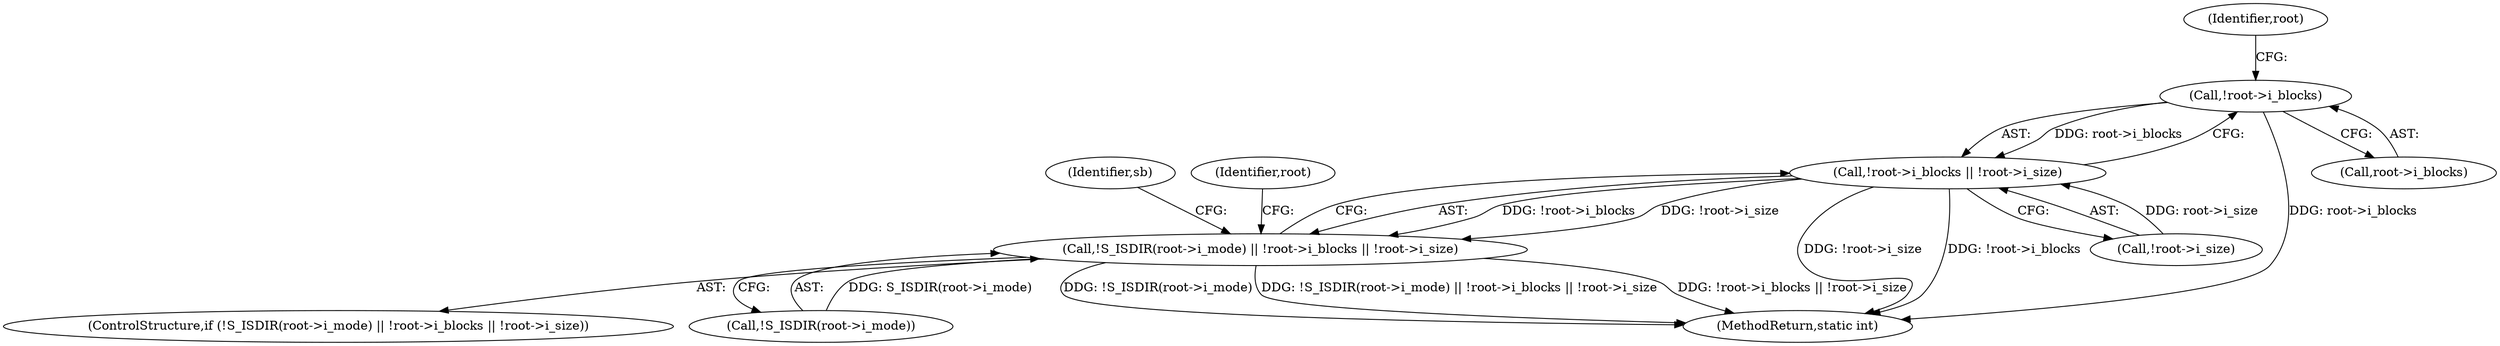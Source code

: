 digraph "0_linux_be0726d33cb8f411945884664924bed3cb8c70ee_0@pointer" {
"1001240" [label="(Call,!root->i_blocks)"];
"1001239" [label="(Call,!root->i_blocks || !root->i_size)"];
"1001233" [label="(Call,!S_ISDIR(root->i_mode) || !root->i_blocks || !root->i_size)"];
"1001232" [label="(ControlStructure,if (!S_ISDIR(root->i_mode) || !root->i_blocks || !root->i_size))"];
"1001382" [label="(MethodReturn,static int)"];
"1001258" [label="(Identifier,sb)"];
"1001240" [label="(Call,!root->i_blocks)"];
"1001239" [label="(Call,!root->i_blocks || !root->i_size)"];
"1001241" [label="(Call,root->i_blocks)"];
"1001246" [label="(Identifier,root)"];
"1001233" [label="(Call,!S_ISDIR(root->i_mode) || !root->i_blocks || !root->i_size)"];
"1001250" [label="(Identifier,root)"];
"1001234" [label="(Call,!S_ISDIR(root->i_mode))"];
"1001244" [label="(Call,!root->i_size)"];
"1001240" -> "1001239"  [label="AST: "];
"1001240" -> "1001241"  [label="CFG: "];
"1001241" -> "1001240"  [label="AST: "];
"1001246" -> "1001240"  [label="CFG: "];
"1001239" -> "1001240"  [label="CFG: "];
"1001240" -> "1001382"  [label="DDG: root->i_blocks"];
"1001240" -> "1001239"  [label="DDG: root->i_blocks"];
"1001239" -> "1001233"  [label="AST: "];
"1001239" -> "1001244"  [label="CFG: "];
"1001244" -> "1001239"  [label="AST: "];
"1001233" -> "1001239"  [label="CFG: "];
"1001239" -> "1001382"  [label="DDG: !root->i_size"];
"1001239" -> "1001382"  [label="DDG: !root->i_blocks"];
"1001239" -> "1001233"  [label="DDG: !root->i_blocks"];
"1001239" -> "1001233"  [label="DDG: !root->i_size"];
"1001244" -> "1001239"  [label="DDG: root->i_size"];
"1001233" -> "1001232"  [label="AST: "];
"1001233" -> "1001234"  [label="CFG: "];
"1001234" -> "1001233"  [label="AST: "];
"1001250" -> "1001233"  [label="CFG: "];
"1001258" -> "1001233"  [label="CFG: "];
"1001233" -> "1001382"  [label="DDG: !S_ISDIR(root->i_mode) || !root->i_blocks || !root->i_size"];
"1001233" -> "1001382"  [label="DDG: !root->i_blocks || !root->i_size"];
"1001233" -> "1001382"  [label="DDG: !S_ISDIR(root->i_mode)"];
"1001234" -> "1001233"  [label="DDG: S_ISDIR(root->i_mode)"];
}

